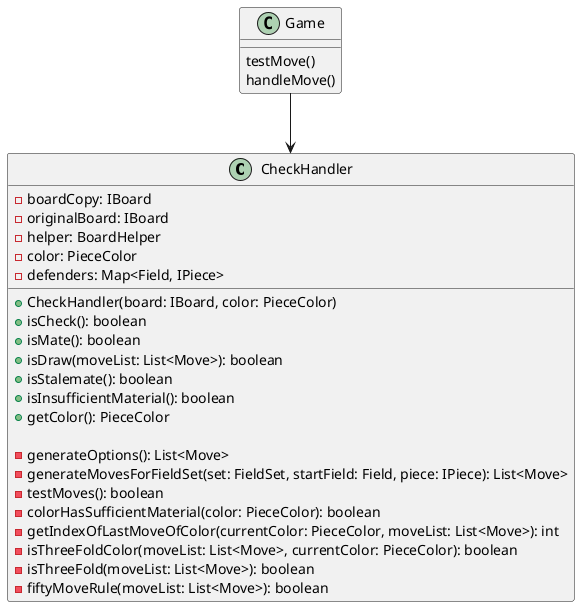 @startuml CheckHandler

class CheckHandler {
  - boardCopy: IBoard
  - originalBoard: IBoard
  - helper: BoardHelper
  - color: PieceColor
  - defenders: Map<Field, IPiece>

  + CheckHandler(board: IBoard, color: PieceColor)
  + isCheck(): boolean
  + isMate(): boolean
  + isDraw(moveList: List<Move>): boolean
  + isStalemate(): boolean
  + isInsufficientMaterial(): boolean
  + getColor(): PieceColor

  - generateOptions(): List<Move>
  - generateMovesForFieldSet(set: FieldSet, startField: Field, piece: IPiece): List<Move>
  - testMoves(): boolean
  - colorHasSufficientMaterial(color: PieceColor): boolean
  - getIndexOfLastMoveOfColor(currentColor: PieceColor, moveList: List<Move>): int
  - isThreeFoldColor(moveList: List<Move>, currentColor: PieceColor): boolean
  - isThreeFold(moveList: List<Move>): boolean
  - fiftyMoveRule(moveList: List<Move>): boolean
}

class Game{
    testMove()
    handleMove()
}
Game --> CheckHandler

@enduml